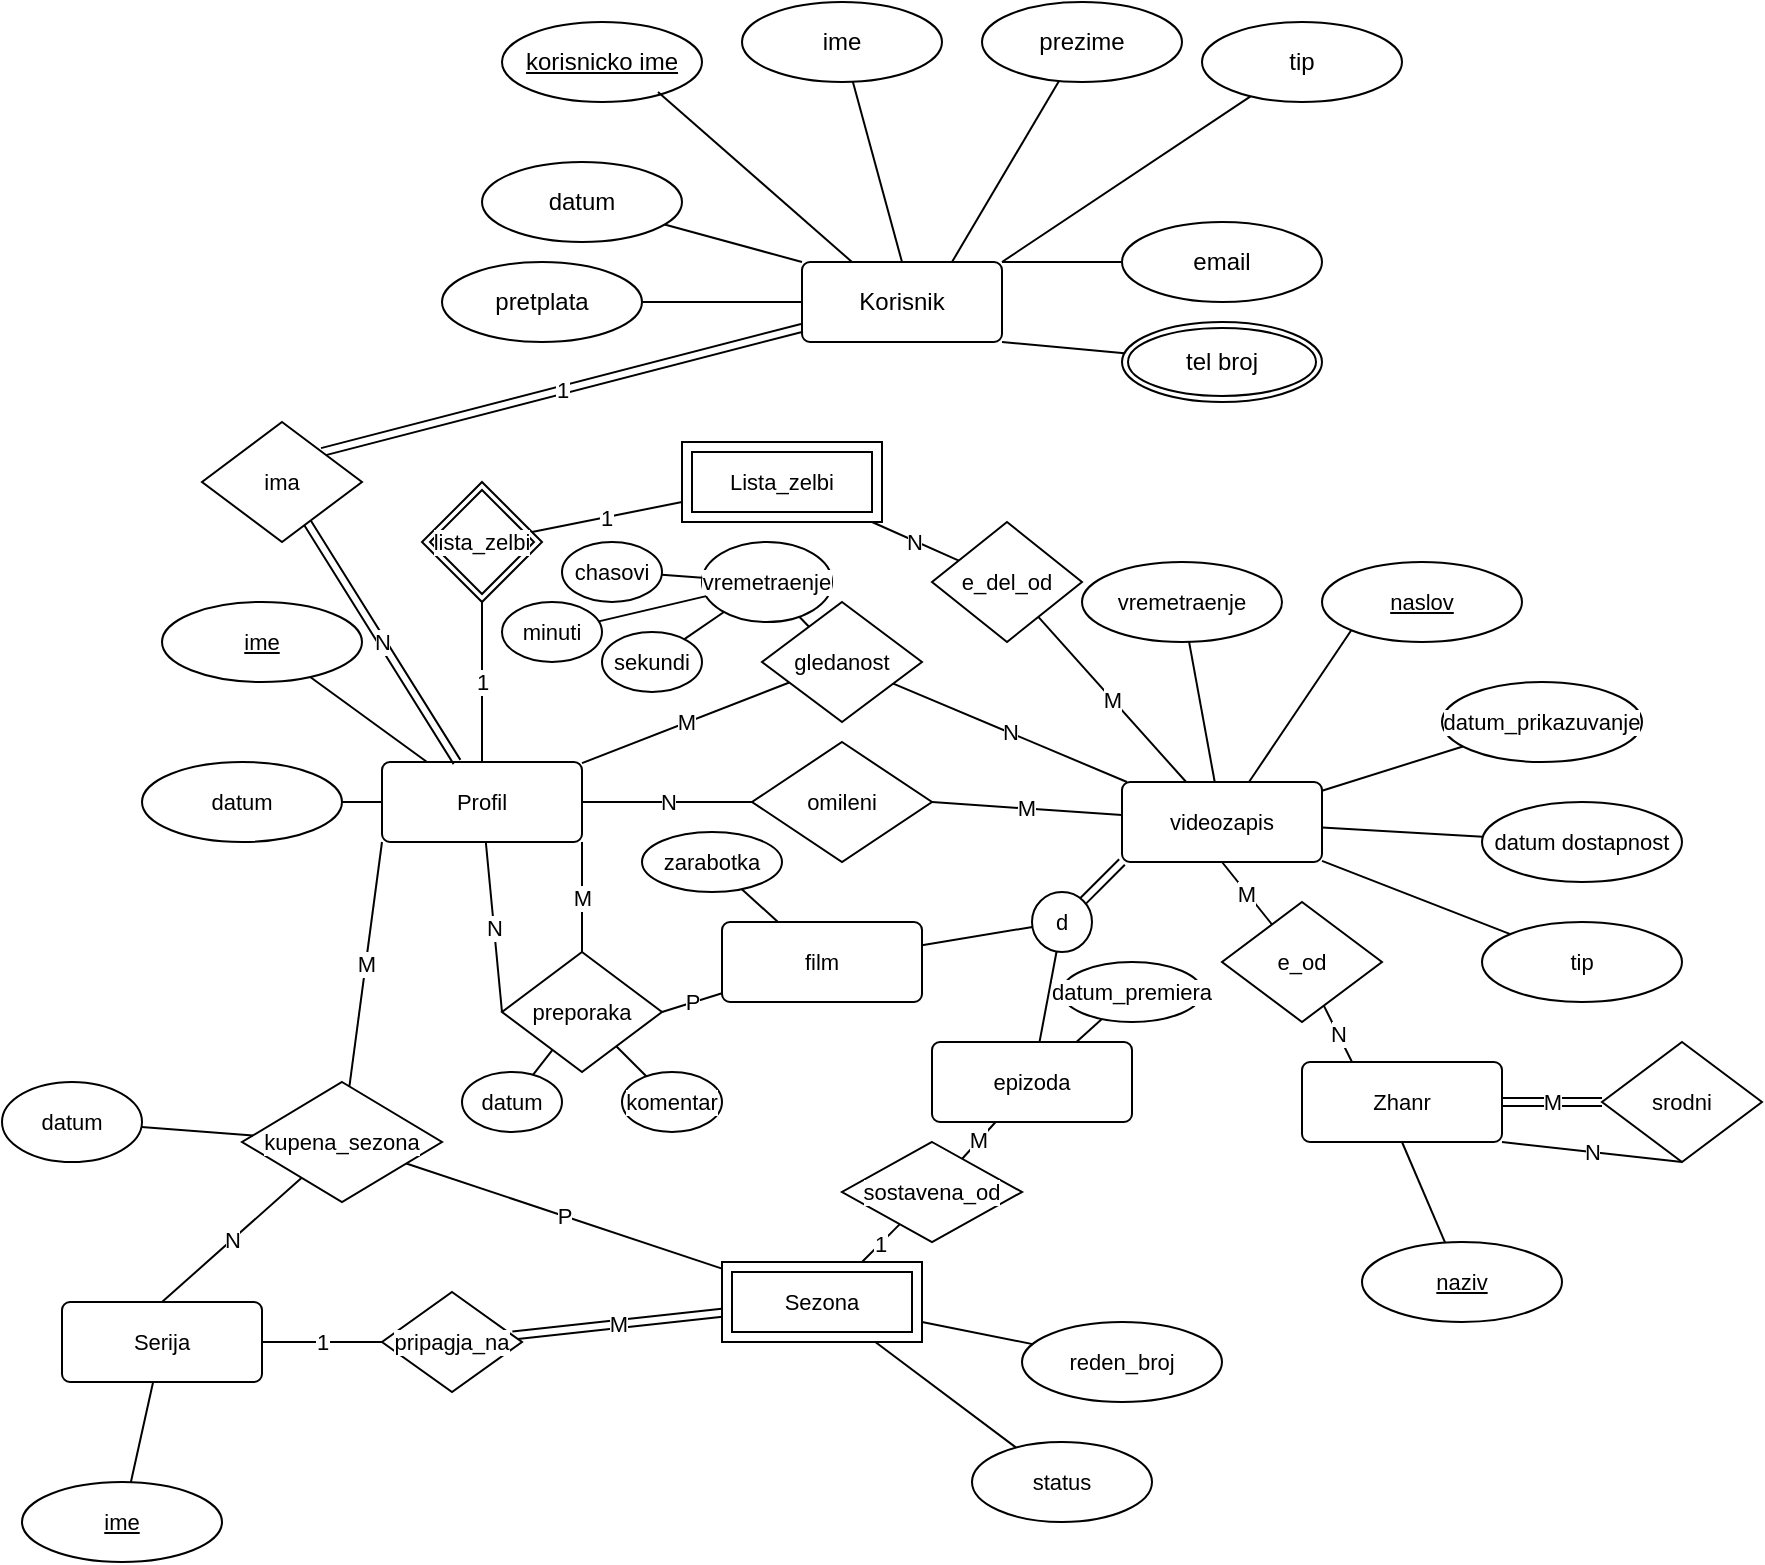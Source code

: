 <mxfile version="23.1.5" type="github">
  <diagram name="Page-1" id="I2lGg5c7wZs1G68vXTzx">
    <mxGraphModel dx="1322" dy="781" grid="1" gridSize="10" guides="1" tooltips="1" connect="1" arrows="1" fold="1" page="1" pageScale="1" pageWidth="850" pageHeight="1100" math="0" shadow="0">
      <root>
        <mxCell id="0" />
        <mxCell id="1" parent="0" />
        <mxCell id="epmKvIx1AX2aCllIOB9j-12" style="rounded=0;orthogonalLoop=1;jettySize=auto;html=1;exitX=1;exitY=1;exitDx=0;exitDy=0;endArrow=none;endFill=0;" edge="1" parent="1" source="epmKvIx1AX2aCllIOB9j-1" target="epmKvIx1AX2aCllIOB9j-10">
          <mxGeometry relative="1" as="geometry" />
        </mxCell>
        <mxCell id="epmKvIx1AX2aCllIOB9j-13" style="edgeStyle=none;rounded=0;orthogonalLoop=1;jettySize=auto;html=1;exitX=1;exitY=0;exitDx=0;exitDy=0;strokeColor=default;align=center;verticalAlign=middle;fontFamily=Helvetica;fontSize=11;fontColor=default;labelBackgroundColor=default;endArrow=none;endFill=0;" edge="1" parent="1" source="epmKvIx1AX2aCllIOB9j-1" target="epmKvIx1AX2aCllIOB9j-9">
          <mxGeometry relative="1" as="geometry" />
        </mxCell>
        <mxCell id="epmKvIx1AX2aCllIOB9j-14" style="edgeStyle=none;rounded=0;orthogonalLoop=1;jettySize=auto;html=1;exitX=1;exitY=0;exitDx=0;exitDy=0;strokeColor=default;align=center;verticalAlign=middle;fontFamily=Helvetica;fontSize=11;fontColor=default;labelBackgroundColor=default;endArrow=none;endFill=0;" edge="1" parent="1" source="epmKvIx1AX2aCllIOB9j-1" target="epmKvIx1AX2aCllIOB9j-8">
          <mxGeometry relative="1" as="geometry" />
        </mxCell>
        <mxCell id="epmKvIx1AX2aCllIOB9j-15" style="edgeStyle=none;rounded=0;orthogonalLoop=1;jettySize=auto;html=1;exitX=0.75;exitY=0;exitDx=0;exitDy=0;strokeColor=default;align=center;verticalAlign=middle;fontFamily=Helvetica;fontSize=11;fontColor=default;labelBackgroundColor=default;endArrow=none;endFill=0;" edge="1" parent="1" source="epmKvIx1AX2aCllIOB9j-1" target="epmKvIx1AX2aCllIOB9j-7">
          <mxGeometry relative="1" as="geometry" />
        </mxCell>
        <mxCell id="epmKvIx1AX2aCllIOB9j-16" style="edgeStyle=none;rounded=0;orthogonalLoop=1;jettySize=auto;html=1;exitX=0.5;exitY=0;exitDx=0;exitDy=0;strokeColor=default;align=center;verticalAlign=middle;fontFamily=Helvetica;fontSize=11;fontColor=default;labelBackgroundColor=default;endArrow=none;endFill=0;" edge="1" parent="1" source="epmKvIx1AX2aCllIOB9j-1" target="epmKvIx1AX2aCllIOB9j-6">
          <mxGeometry relative="1" as="geometry" />
        </mxCell>
        <mxCell id="epmKvIx1AX2aCllIOB9j-18" style="edgeStyle=none;rounded=0;orthogonalLoop=1;jettySize=auto;html=1;exitX=0;exitY=0;exitDx=0;exitDy=0;strokeColor=default;align=center;verticalAlign=middle;fontFamily=Helvetica;fontSize=11;fontColor=default;labelBackgroundColor=default;endArrow=none;endFill=0;" edge="1" parent="1" source="epmKvIx1AX2aCllIOB9j-1" target="epmKvIx1AX2aCllIOB9j-4">
          <mxGeometry relative="1" as="geometry" />
        </mxCell>
        <mxCell id="epmKvIx1AX2aCllIOB9j-1" value="Korisnik" style="rounded=1;arcSize=10;whiteSpace=wrap;html=1;align=center;" vertex="1" parent="1">
          <mxGeometry x="310" y="190" width="100" height="40" as="geometry" />
        </mxCell>
        <mxCell id="epmKvIx1AX2aCllIOB9j-2" value="" style="endArrow=none;html=1;rounded=0;" edge="1" parent="1" source="epmKvIx1AX2aCllIOB9j-3" target="epmKvIx1AX2aCllIOB9j-1">
          <mxGeometry width="50" height="50" relative="1" as="geometry">
            <mxPoint x="280" y="190" as="sourcePoint" />
            <mxPoint x="300" y="130" as="targetPoint" />
          </mxGeometry>
        </mxCell>
        <mxCell id="epmKvIx1AX2aCllIOB9j-3" value="pretplata" style="ellipse;whiteSpace=wrap;html=1;align=center;" vertex="1" parent="1">
          <mxGeometry x="130" y="190" width="100" height="40" as="geometry" />
        </mxCell>
        <mxCell id="epmKvIx1AX2aCllIOB9j-4" value="datum" style="ellipse;whiteSpace=wrap;html=1;align=center;" vertex="1" parent="1">
          <mxGeometry x="150" y="140" width="100" height="40" as="geometry" />
        </mxCell>
        <mxCell id="epmKvIx1AX2aCllIOB9j-5" value="&lt;u&gt;korisnicko ime&lt;br&gt;&lt;/u&gt;" style="ellipse;whiteSpace=wrap;html=1;align=center;" vertex="1" parent="1">
          <mxGeometry x="160" y="70" width="100" height="40" as="geometry" />
        </mxCell>
        <mxCell id="epmKvIx1AX2aCllIOB9j-6" value="ime" style="ellipse;whiteSpace=wrap;html=1;align=center;" vertex="1" parent="1">
          <mxGeometry x="280" y="60" width="100" height="40" as="geometry" />
        </mxCell>
        <mxCell id="epmKvIx1AX2aCllIOB9j-7" value="prezime" style="ellipse;whiteSpace=wrap;html=1;align=center;" vertex="1" parent="1">
          <mxGeometry x="400" y="60" width="100" height="40" as="geometry" />
        </mxCell>
        <mxCell id="epmKvIx1AX2aCllIOB9j-8" value="tip" style="ellipse;whiteSpace=wrap;html=1;align=center;" vertex="1" parent="1">
          <mxGeometry x="510" y="70" width="100" height="40" as="geometry" />
        </mxCell>
        <mxCell id="epmKvIx1AX2aCllIOB9j-9" value="email" style="ellipse;whiteSpace=wrap;html=1;align=center;" vertex="1" parent="1">
          <mxGeometry x="470" y="170" width="100" height="40" as="geometry" />
        </mxCell>
        <mxCell id="epmKvIx1AX2aCllIOB9j-10" value="tel broj" style="ellipse;shape=doubleEllipse;margin=3;whiteSpace=wrap;html=1;align=center;" vertex="1" parent="1">
          <mxGeometry x="470" y="220" width="100" height="40" as="geometry" />
        </mxCell>
        <mxCell id="epmKvIx1AX2aCllIOB9j-17" style="edgeStyle=none;rounded=0;orthogonalLoop=1;jettySize=auto;html=1;exitX=0.25;exitY=0;exitDx=0;exitDy=0;entryX=0.78;entryY=0.875;entryDx=0;entryDy=0;entryPerimeter=0;strokeColor=default;align=center;verticalAlign=middle;fontFamily=Helvetica;fontSize=11;fontColor=default;labelBackgroundColor=default;endArrow=none;endFill=0;" edge="1" parent="1" source="epmKvIx1AX2aCllIOB9j-1" target="epmKvIx1AX2aCllIOB9j-5">
          <mxGeometry relative="1" as="geometry" />
        </mxCell>
        <mxCell id="epmKvIx1AX2aCllIOB9j-49" value="N" style="edgeStyle=none;rounded=0;orthogonalLoop=1;jettySize=auto;html=1;exitX=1;exitY=0.5;exitDx=0;exitDy=0;strokeColor=default;align=center;verticalAlign=middle;fontFamily=Helvetica;fontSize=11;fontColor=default;labelBackgroundColor=default;endArrow=none;endFill=0;" edge="1" parent="1" source="epmKvIx1AX2aCllIOB9j-19" target="epmKvIx1AX2aCllIOB9j-48">
          <mxGeometry relative="1" as="geometry" />
        </mxCell>
        <mxCell id="epmKvIx1AX2aCllIOB9j-104" value="M" style="edgeStyle=none;rounded=0;orthogonalLoop=1;jettySize=auto;html=1;strokeColor=default;align=center;verticalAlign=middle;fontFamily=Helvetica;fontSize=11;fontColor=default;labelBackgroundColor=default;endArrow=none;endFill=0;" edge="1" parent="1" source="epmKvIx1AX2aCllIOB9j-19" target="epmKvIx1AX2aCllIOB9j-103">
          <mxGeometry relative="1" as="geometry" />
        </mxCell>
        <mxCell id="epmKvIx1AX2aCllIOB9j-19" value="Profil" style="rounded=1;arcSize=10;whiteSpace=wrap;html=1;align=center;fontFamily=Helvetica;fontSize=11;fontColor=default;labelBackgroundColor=default;" vertex="1" parent="1">
          <mxGeometry x="100" y="440" width="100" height="40" as="geometry" />
        </mxCell>
        <mxCell id="epmKvIx1AX2aCllIOB9j-22" style="edgeStyle=none;rounded=0;orthogonalLoop=1;jettySize=auto;html=1;strokeColor=default;align=center;verticalAlign=middle;fontFamily=Helvetica;fontSize=11;fontColor=default;labelBackgroundColor=default;endArrow=none;endFill=0;" edge="1" parent="1" source="epmKvIx1AX2aCllIOB9j-21" target="epmKvIx1AX2aCllIOB9j-19">
          <mxGeometry relative="1" as="geometry" />
        </mxCell>
        <mxCell id="epmKvIx1AX2aCllIOB9j-87" value="M" style="edgeStyle=none;rounded=0;orthogonalLoop=1;jettySize=auto;html=1;strokeColor=default;align=center;verticalAlign=middle;fontFamily=Helvetica;fontSize=11;fontColor=default;labelBackgroundColor=default;endArrow=none;endFill=0;exitX=0;exitY=1;exitDx=0;exitDy=0;" edge="1" parent="1" source="epmKvIx1AX2aCllIOB9j-19" target="epmKvIx1AX2aCllIOB9j-86">
          <mxGeometry relative="1" as="geometry" />
        </mxCell>
        <mxCell id="epmKvIx1AX2aCllIOB9j-21" value="ime" style="ellipse;whiteSpace=wrap;html=1;align=center;fontStyle=4;fontFamily=Helvetica;fontSize=11;fontColor=default;labelBackgroundColor=default;" vertex="1" parent="1">
          <mxGeometry x="-10" y="360" width="100" height="40" as="geometry" />
        </mxCell>
        <mxCell id="epmKvIx1AX2aCllIOB9j-23" value="" style="endArrow=none;html=1;rounded=0;strokeColor=default;align=center;verticalAlign=middle;fontFamily=Helvetica;fontSize=11;fontColor=default;labelBackgroundColor=default;" edge="1" parent="1" source="epmKvIx1AX2aCllIOB9j-24" target="epmKvIx1AX2aCllIOB9j-19">
          <mxGeometry width="50" height="50" relative="1" as="geometry">
            <mxPoint x="190" y="500" as="sourcePoint" />
            <mxPoint x="230" y="510" as="targetPoint" />
          </mxGeometry>
        </mxCell>
        <mxCell id="epmKvIx1AX2aCllIOB9j-24" value="datum" style="ellipse;whiteSpace=wrap;html=1;align=center;fontFamily=Helvetica;fontSize=11;fontColor=default;labelBackgroundColor=default;" vertex="1" parent="1">
          <mxGeometry x="-20" y="440" width="100" height="40" as="geometry" />
        </mxCell>
        <mxCell id="epmKvIx1AX2aCllIOB9j-58" value="M" style="edgeStyle=none;rounded=0;orthogonalLoop=1;jettySize=auto;html=1;exitX=0.5;exitY=1;exitDx=0;exitDy=0;strokeColor=default;align=center;verticalAlign=middle;fontFamily=Helvetica;fontSize=11;fontColor=default;labelBackgroundColor=default;endArrow=none;endFill=0;" edge="1" parent="1" source="epmKvIx1AX2aCllIOB9j-25" target="epmKvIx1AX2aCllIOB9j-57">
          <mxGeometry relative="1" as="geometry" />
        </mxCell>
        <mxCell id="epmKvIx1AX2aCllIOB9j-63" style="edgeStyle=none;rounded=0;orthogonalLoop=1;jettySize=auto;html=1;exitX=0;exitY=1;exitDx=0;exitDy=0;strokeColor=default;align=center;verticalAlign=middle;fontFamily=Helvetica;fontSize=11;fontColor=default;labelBackgroundColor=default;endArrow=none;endFill=0;shape=link;" edge="1" parent="1" source="epmKvIx1AX2aCllIOB9j-25" target="epmKvIx1AX2aCllIOB9j-62">
          <mxGeometry relative="1" as="geometry" />
        </mxCell>
        <mxCell id="epmKvIx1AX2aCllIOB9j-25" value="videozapis" style="rounded=1;arcSize=10;whiteSpace=wrap;html=1;align=center;fontFamily=Helvetica;fontSize=11;fontColor=default;labelBackgroundColor=default;" vertex="1" parent="1">
          <mxGeometry x="470" y="450" width="100" height="40" as="geometry" />
        </mxCell>
        <mxCell id="epmKvIx1AX2aCllIOB9j-38" style="edgeStyle=none;rounded=0;orthogonalLoop=1;jettySize=auto;html=1;strokeColor=default;align=center;verticalAlign=middle;fontFamily=Helvetica;fontSize=11;fontColor=default;labelBackgroundColor=default;endArrow=none;endFill=0;" edge="1" parent="1" source="epmKvIx1AX2aCllIOB9j-26" target="epmKvIx1AX2aCllIOB9j-25">
          <mxGeometry relative="1" as="geometry" />
        </mxCell>
        <mxCell id="epmKvIx1AX2aCllIOB9j-26" value="vremetraenje" style="ellipse;whiteSpace=wrap;html=1;align=center;fontFamily=Helvetica;fontSize=11;fontColor=default;labelBackgroundColor=default;" vertex="1" parent="1">
          <mxGeometry x="450" y="340" width="100" height="40" as="geometry" />
        </mxCell>
        <mxCell id="epmKvIx1AX2aCllIOB9j-37" style="edgeStyle=none;rounded=0;orthogonalLoop=1;jettySize=auto;html=1;exitX=0;exitY=1;exitDx=0;exitDy=0;strokeColor=default;align=center;verticalAlign=middle;fontFamily=Helvetica;fontSize=11;fontColor=default;labelBackgroundColor=default;endArrow=none;endFill=0;" edge="1" parent="1" source="epmKvIx1AX2aCllIOB9j-27" target="epmKvIx1AX2aCllIOB9j-25">
          <mxGeometry relative="1" as="geometry" />
        </mxCell>
        <mxCell id="epmKvIx1AX2aCllIOB9j-27" value="naslov" style="ellipse;whiteSpace=wrap;html=1;align=center;fontStyle=4;fontFamily=Helvetica;fontSize=11;fontColor=default;labelBackgroundColor=default;" vertex="1" parent="1">
          <mxGeometry x="570" y="340" width="100" height="40" as="geometry" />
        </mxCell>
        <mxCell id="epmKvIx1AX2aCllIOB9j-36" style="edgeStyle=none;rounded=0;orthogonalLoop=1;jettySize=auto;html=1;strokeColor=default;align=center;verticalAlign=middle;fontFamily=Helvetica;fontSize=11;fontColor=default;labelBackgroundColor=default;endArrow=none;endFill=0;" edge="1" parent="1" source="epmKvIx1AX2aCllIOB9j-28" target="epmKvIx1AX2aCllIOB9j-25">
          <mxGeometry relative="1" as="geometry" />
        </mxCell>
        <mxCell id="epmKvIx1AX2aCllIOB9j-28" value="datum_prikazuvanje" style="ellipse;whiteSpace=wrap;html=1;align=center;fontFamily=Helvetica;fontSize=11;fontColor=default;labelBackgroundColor=default;" vertex="1" parent="1">
          <mxGeometry x="630" y="400" width="100" height="40" as="geometry" />
        </mxCell>
        <mxCell id="epmKvIx1AX2aCllIOB9j-35" style="edgeStyle=none;rounded=0;orthogonalLoop=1;jettySize=auto;html=1;strokeColor=default;align=center;verticalAlign=middle;fontFamily=Helvetica;fontSize=11;fontColor=default;labelBackgroundColor=default;endArrow=none;endFill=0;" edge="1" parent="1" source="epmKvIx1AX2aCllIOB9j-29" target="epmKvIx1AX2aCllIOB9j-25">
          <mxGeometry relative="1" as="geometry" />
        </mxCell>
        <mxCell id="epmKvIx1AX2aCllIOB9j-29" value="datum dostapnost" style="ellipse;whiteSpace=wrap;html=1;align=center;fontFamily=Helvetica;fontSize=11;fontColor=default;labelBackgroundColor=default;" vertex="1" parent="1">
          <mxGeometry x="650" y="460" width="100" height="40" as="geometry" />
        </mxCell>
        <mxCell id="epmKvIx1AX2aCllIOB9j-34" style="edgeStyle=none;rounded=0;orthogonalLoop=1;jettySize=auto;html=1;strokeColor=default;align=center;verticalAlign=middle;fontFamily=Helvetica;fontSize=11;fontColor=default;labelBackgroundColor=default;endArrow=none;endFill=0;" edge="1" parent="1" source="epmKvIx1AX2aCllIOB9j-31" target="epmKvIx1AX2aCllIOB9j-25">
          <mxGeometry relative="1" as="geometry" />
        </mxCell>
        <mxCell id="epmKvIx1AX2aCllIOB9j-31" value="tip" style="ellipse;whiteSpace=wrap;html=1;align=center;fontFamily=Helvetica;fontSize=11;fontColor=default;labelBackgroundColor=default;" vertex="1" parent="1">
          <mxGeometry x="650" y="520" width="100" height="40" as="geometry" />
        </mxCell>
        <mxCell id="epmKvIx1AX2aCllIOB9j-44" value="1" style="edgeStyle=none;rounded=0;orthogonalLoop=1;jettySize=auto;html=1;exitX=1;exitY=0;exitDx=0;exitDy=0;strokeColor=default;align=center;verticalAlign=middle;fontFamily=Helvetica;fontSize=11;fontColor=default;labelBackgroundColor=default;endArrow=none;endFill=0;shape=link;" edge="1" parent="1" source="epmKvIx1AX2aCllIOB9j-43" target="epmKvIx1AX2aCllIOB9j-1">
          <mxGeometry relative="1" as="geometry" />
        </mxCell>
        <mxCell id="epmKvIx1AX2aCllIOB9j-45" value="N" style="edgeStyle=none;rounded=0;orthogonalLoop=1;jettySize=auto;html=1;strokeColor=default;align=center;verticalAlign=middle;fontFamily=Helvetica;fontSize=11;fontColor=default;labelBackgroundColor=default;endArrow=none;endFill=0;shape=link;" edge="1" parent="1" source="epmKvIx1AX2aCllIOB9j-43" target="epmKvIx1AX2aCllIOB9j-19">
          <mxGeometry relative="1" as="geometry" />
        </mxCell>
        <mxCell id="epmKvIx1AX2aCllIOB9j-43" value="ima" style="shape=rhombus;perimeter=rhombusPerimeter;whiteSpace=wrap;html=1;align=center;fontFamily=Helvetica;fontSize=11;fontColor=default;labelBackgroundColor=default;" vertex="1" parent="1">
          <mxGeometry x="10" y="270" width="80" height="60" as="geometry" />
        </mxCell>
        <mxCell id="epmKvIx1AX2aCllIOB9j-46" style="edgeStyle=none;rounded=0;orthogonalLoop=1;jettySize=auto;html=1;exitX=1;exitY=0;exitDx=0;exitDy=0;strokeColor=default;align=center;verticalAlign=middle;fontFamily=Helvetica;fontSize=11;fontColor=default;labelBackgroundColor=default;endArrow=none;endFill=0;" edge="1" parent="1" source="epmKvIx1AX2aCllIOB9j-43" target="epmKvIx1AX2aCllIOB9j-43">
          <mxGeometry relative="1" as="geometry" />
        </mxCell>
        <mxCell id="epmKvIx1AX2aCllIOB9j-47" style="edgeStyle=none;rounded=0;orthogonalLoop=1;jettySize=auto;html=1;exitX=0;exitY=1;exitDx=0;exitDy=0;strokeColor=default;align=center;verticalAlign=middle;fontFamily=Helvetica;fontSize=11;fontColor=default;labelBackgroundColor=default;endArrow=none;endFill=0;" edge="1" parent="1" source="epmKvIx1AX2aCllIOB9j-27" target="epmKvIx1AX2aCllIOB9j-27">
          <mxGeometry relative="1" as="geometry" />
        </mxCell>
        <mxCell id="epmKvIx1AX2aCllIOB9j-50" value="M" style="edgeStyle=none;rounded=0;orthogonalLoop=1;jettySize=auto;html=1;exitX=1;exitY=0.5;exitDx=0;exitDy=0;strokeColor=default;align=center;verticalAlign=middle;fontFamily=Helvetica;fontSize=11;fontColor=default;labelBackgroundColor=default;endArrow=none;endFill=0;" edge="1" parent="1" source="epmKvIx1AX2aCllIOB9j-48" target="epmKvIx1AX2aCllIOB9j-25">
          <mxGeometry relative="1" as="geometry" />
        </mxCell>
        <mxCell id="epmKvIx1AX2aCllIOB9j-48" value="omileni" style="shape=rhombus;perimeter=rhombusPerimeter;whiteSpace=wrap;html=1;align=center;fontFamily=Helvetica;fontSize=11;fontColor=default;labelBackgroundColor=default;" vertex="1" parent="1">
          <mxGeometry x="285" y="430" width="90" height="60" as="geometry" />
        </mxCell>
        <mxCell id="epmKvIx1AX2aCllIOB9j-53" style="edgeStyle=none;rounded=0;orthogonalLoop=1;jettySize=auto;html=1;exitX=0.5;exitY=1;exitDx=0;exitDy=0;strokeColor=default;align=center;verticalAlign=middle;fontFamily=Helvetica;fontSize=11;fontColor=default;labelBackgroundColor=default;endArrow=none;endFill=0;" edge="1" parent="1" source="epmKvIx1AX2aCllIOB9j-51" target="epmKvIx1AX2aCllIOB9j-52">
          <mxGeometry relative="1" as="geometry" />
        </mxCell>
        <mxCell id="epmKvIx1AX2aCllIOB9j-55" value="M" style="edgeStyle=none;rounded=0;orthogonalLoop=1;jettySize=auto;html=1;exitX=1;exitY=0.5;exitDx=0;exitDy=0;strokeColor=default;align=center;verticalAlign=middle;fontFamily=Helvetica;fontSize=11;fontColor=default;labelBackgroundColor=default;endArrow=none;endFill=0;shape=link;" edge="1" parent="1" source="epmKvIx1AX2aCllIOB9j-51" target="epmKvIx1AX2aCllIOB9j-54">
          <mxGeometry relative="1" as="geometry" />
        </mxCell>
        <mxCell id="epmKvIx1AX2aCllIOB9j-59" value="N" style="edgeStyle=none;rounded=0;orthogonalLoop=1;jettySize=auto;html=1;exitX=0.25;exitY=0;exitDx=0;exitDy=0;strokeColor=default;align=center;verticalAlign=middle;fontFamily=Helvetica;fontSize=11;fontColor=default;labelBackgroundColor=default;endArrow=none;endFill=0;" edge="1" parent="1" source="epmKvIx1AX2aCllIOB9j-51" target="epmKvIx1AX2aCllIOB9j-57">
          <mxGeometry relative="1" as="geometry" />
        </mxCell>
        <mxCell id="epmKvIx1AX2aCllIOB9j-51" value="Zhanr" style="rounded=1;arcSize=10;whiteSpace=wrap;html=1;align=center;fontFamily=Helvetica;fontSize=11;fontColor=default;labelBackgroundColor=default;" vertex="1" parent="1">
          <mxGeometry x="560" y="590" width="100" height="40" as="geometry" />
        </mxCell>
        <mxCell id="epmKvIx1AX2aCllIOB9j-52" value="naziv" style="ellipse;whiteSpace=wrap;html=1;align=center;fontStyle=4;fontFamily=Helvetica;fontSize=11;fontColor=default;labelBackgroundColor=default;" vertex="1" parent="1">
          <mxGeometry x="590" y="680" width="100" height="40" as="geometry" />
        </mxCell>
        <mxCell id="epmKvIx1AX2aCllIOB9j-56" value="N" style="edgeStyle=none;rounded=0;orthogonalLoop=1;jettySize=auto;html=1;exitX=0.5;exitY=1;exitDx=0;exitDy=0;entryX=1;entryY=1;entryDx=0;entryDy=0;strokeColor=default;align=center;verticalAlign=middle;fontFamily=Helvetica;fontSize=11;fontColor=default;labelBackgroundColor=default;endArrow=none;endFill=0;" edge="1" parent="1" source="epmKvIx1AX2aCllIOB9j-54" target="epmKvIx1AX2aCllIOB9j-51">
          <mxGeometry relative="1" as="geometry" />
        </mxCell>
        <mxCell id="epmKvIx1AX2aCllIOB9j-54" value="srodni" style="shape=rhombus;perimeter=rhombusPerimeter;whiteSpace=wrap;html=1;align=center;fontFamily=Helvetica;fontSize=11;fontColor=default;labelBackgroundColor=default;" vertex="1" parent="1">
          <mxGeometry x="710" y="580" width="80" height="60" as="geometry" />
        </mxCell>
        <mxCell id="epmKvIx1AX2aCllIOB9j-57" value="e_od" style="shape=rhombus;perimeter=rhombusPerimeter;whiteSpace=wrap;html=1;align=center;fontFamily=Helvetica;fontSize=11;fontColor=default;labelBackgroundColor=default;" vertex="1" parent="1">
          <mxGeometry x="520" y="510" width="80" height="60" as="geometry" />
        </mxCell>
        <mxCell id="epmKvIx1AX2aCllIOB9j-66" style="edgeStyle=none;rounded=0;orthogonalLoop=1;jettySize=auto;html=1;strokeColor=default;align=center;verticalAlign=middle;fontFamily=Helvetica;fontSize=11;fontColor=default;labelBackgroundColor=default;endArrow=none;endFill=0;" edge="1" parent="1" source="epmKvIx1AX2aCllIOB9j-62" target="epmKvIx1AX2aCllIOB9j-67">
          <mxGeometry relative="1" as="geometry">
            <mxPoint x="440" y="590" as="targetPoint" />
          </mxGeometry>
        </mxCell>
        <mxCell id="epmKvIx1AX2aCllIOB9j-62" value="d" style="ellipse;whiteSpace=wrap;html=1;aspect=fixed;fontFamily=Helvetica;fontSize=11;fontColor=default;labelBackgroundColor=default;" vertex="1" parent="1">
          <mxGeometry x="425" y="505" width="30" height="30" as="geometry" />
        </mxCell>
        <mxCell id="epmKvIx1AX2aCllIOB9j-64" value="" style="endArrow=none;html=1;rounded=0;strokeColor=default;align=center;verticalAlign=middle;fontFamily=Helvetica;fontSize=11;fontColor=default;labelBackgroundColor=default;" edge="1" parent="1" source="epmKvIx1AX2aCllIOB9j-65" target="epmKvIx1AX2aCllIOB9j-62">
          <mxGeometry width="50" height="50" relative="1" as="geometry">
            <mxPoint x="350" y="540" as="sourcePoint" />
            <mxPoint x="410" y="550" as="targetPoint" />
          </mxGeometry>
        </mxCell>
        <mxCell id="epmKvIx1AX2aCllIOB9j-65" value="film" style="rounded=1;arcSize=10;whiteSpace=wrap;html=1;align=center;fontFamily=Helvetica;fontSize=11;fontColor=default;labelBackgroundColor=default;" vertex="1" parent="1">
          <mxGeometry x="270" y="520" width="100" height="40" as="geometry" />
        </mxCell>
        <mxCell id="epmKvIx1AX2aCllIOB9j-71" style="edgeStyle=none;rounded=0;orthogonalLoop=1;jettySize=auto;html=1;strokeColor=default;align=center;verticalAlign=middle;fontFamily=Helvetica;fontSize=11;fontColor=default;labelBackgroundColor=default;endArrow=none;endFill=0;" edge="1" parent="1" source="epmKvIx1AX2aCllIOB9j-67" target="epmKvIx1AX2aCllIOB9j-70">
          <mxGeometry relative="1" as="geometry" />
        </mxCell>
        <mxCell id="epmKvIx1AX2aCllIOB9j-81" value="M" style="edgeStyle=none;rounded=0;orthogonalLoop=1;jettySize=auto;html=1;strokeColor=default;align=center;verticalAlign=middle;fontFamily=Helvetica;fontSize=11;fontColor=default;labelBackgroundColor=default;endArrow=none;endFill=0;" edge="1" parent="1" source="epmKvIx1AX2aCllIOB9j-67" target="epmKvIx1AX2aCllIOB9j-78">
          <mxGeometry relative="1" as="geometry" />
        </mxCell>
        <mxCell id="epmKvIx1AX2aCllIOB9j-67" value="epizoda" style="rounded=1;arcSize=10;whiteSpace=wrap;html=1;align=center;fontFamily=Helvetica;fontSize=11;fontColor=default;labelBackgroundColor=default;double=1;" vertex="1" parent="1">
          <mxGeometry x="375" y="580" width="100" height="40" as="geometry" />
        </mxCell>
        <mxCell id="epmKvIx1AX2aCllIOB9j-72" style="edgeStyle=none;rounded=0;orthogonalLoop=1;jettySize=auto;html=1;strokeColor=default;align=center;verticalAlign=middle;fontFamily=Helvetica;fontSize=11;fontColor=default;labelBackgroundColor=default;endArrow=none;endFill=0;" edge="1" parent="1" source="epmKvIx1AX2aCllIOB9j-68" target="epmKvIx1AX2aCllIOB9j-65">
          <mxGeometry relative="1" as="geometry" />
        </mxCell>
        <mxCell id="epmKvIx1AX2aCllIOB9j-68" value="zarabotka" style="ellipse;whiteSpace=wrap;html=1;align=center;fontFamily=Helvetica;fontSize=11;fontColor=default;labelBackgroundColor=default;" vertex="1" parent="1">
          <mxGeometry x="230" y="475" width="70" height="30" as="geometry" />
        </mxCell>
        <mxCell id="epmKvIx1AX2aCllIOB9j-70" value="datum_premiera" style="ellipse;whiteSpace=wrap;html=1;align=center;fontFamily=Helvetica;fontSize=11;fontColor=default;labelBackgroundColor=default;" vertex="1" parent="1">
          <mxGeometry x="440" y="540" width="70" height="30" as="geometry" />
        </mxCell>
        <mxCell id="epmKvIx1AX2aCllIOB9j-89" value="N" style="edgeStyle=none;rounded=0;orthogonalLoop=1;jettySize=auto;html=1;exitX=0.5;exitY=0;exitDx=0;exitDy=0;strokeColor=default;align=center;verticalAlign=middle;fontFamily=Helvetica;fontSize=11;fontColor=default;labelBackgroundColor=default;endArrow=none;endFill=0;" edge="1" parent="1" source="epmKvIx1AX2aCllIOB9j-73" target="epmKvIx1AX2aCllIOB9j-86">
          <mxGeometry relative="1" as="geometry" />
        </mxCell>
        <mxCell id="epmKvIx1AX2aCllIOB9j-92" style="edgeStyle=none;rounded=0;orthogonalLoop=1;jettySize=auto;html=1;strokeColor=default;align=center;verticalAlign=middle;fontFamily=Helvetica;fontSize=11;fontColor=default;labelBackgroundColor=default;endArrow=none;endFill=0;" edge="1" parent="1" source="epmKvIx1AX2aCllIOB9j-73" target="epmKvIx1AX2aCllIOB9j-93">
          <mxGeometry relative="1" as="geometry">
            <mxPoint x="100" y="790" as="targetPoint" />
          </mxGeometry>
        </mxCell>
        <mxCell id="epmKvIx1AX2aCllIOB9j-73" value="Serija" style="rounded=1;arcSize=10;whiteSpace=wrap;html=1;align=center;fontFamily=Helvetica;fontSize=11;fontColor=default;labelBackgroundColor=default;" vertex="1" parent="1">
          <mxGeometry x="-60" y="710" width="100" height="40" as="geometry" />
        </mxCell>
        <mxCell id="epmKvIx1AX2aCllIOB9j-82" style="edgeStyle=none;rounded=0;orthogonalLoop=1;jettySize=auto;html=1;strokeColor=default;align=center;verticalAlign=middle;fontFamily=Helvetica;fontSize=11;fontColor=default;labelBackgroundColor=default;endArrow=none;endFill=0;" edge="1" parent="1" source="epmKvIx1AX2aCllIOB9j-94" target="epmKvIx1AX2aCllIOB9j-83">
          <mxGeometry relative="1" as="geometry">
            <mxPoint x="480" y="790" as="targetPoint" />
            <mxPoint x="346.667" y="730" as="sourcePoint" />
          </mxGeometry>
        </mxCell>
        <mxCell id="epmKvIx1AX2aCllIOB9j-85" style="edgeStyle=none;rounded=0;orthogonalLoop=1;jettySize=auto;html=1;strokeColor=default;align=center;verticalAlign=middle;fontFamily=Helvetica;fontSize=11;fontColor=default;labelBackgroundColor=default;endArrow=none;endFill=0;" edge="1" parent="1" source="epmKvIx1AX2aCllIOB9j-94" target="epmKvIx1AX2aCllIOB9j-84">
          <mxGeometry relative="1" as="geometry">
            <mxPoint x="370" y="720" as="sourcePoint" />
          </mxGeometry>
        </mxCell>
        <mxCell id="epmKvIx1AX2aCllIOB9j-88" value="P" style="edgeStyle=none;rounded=0;orthogonalLoop=1;jettySize=auto;html=1;strokeColor=default;align=center;verticalAlign=middle;fontFamily=Helvetica;fontSize=11;fontColor=default;labelBackgroundColor=default;endArrow=none;endFill=0;" edge="1" parent="1" source="epmKvIx1AX2aCllIOB9j-94" target="epmKvIx1AX2aCllIOB9j-86">
          <mxGeometry relative="1" as="geometry">
            <mxPoint x="270" y="690" as="sourcePoint" />
          </mxGeometry>
        </mxCell>
        <mxCell id="epmKvIx1AX2aCllIOB9j-75" value="M" style="endArrow=none;html=1;rounded=0;strokeColor=default;align=center;verticalAlign=middle;fontFamily=Helvetica;fontSize=11;fontColor=default;labelBackgroundColor=default;shape=link;" edge="1" parent="1" source="epmKvIx1AX2aCllIOB9j-94" target="epmKvIx1AX2aCllIOB9j-76">
          <mxGeometry width="50" height="50" relative="1" as="geometry">
            <mxPoint x="308" y="730" as="sourcePoint" />
            <mxPoint x="320" y="800" as="targetPoint" />
          </mxGeometry>
        </mxCell>
        <mxCell id="epmKvIx1AX2aCllIOB9j-76" value="pripagja_na" style="shape=rhombus;perimeter=rhombusPerimeter;whiteSpace=wrap;html=1;align=center;fontFamily=Helvetica;fontSize=11;fontColor=default;labelBackgroundColor=default;" vertex="1" parent="1">
          <mxGeometry x="100" y="705" width="70" height="50" as="geometry" />
        </mxCell>
        <mxCell id="epmKvIx1AX2aCllIOB9j-77" value="1" style="endArrow=none;html=1;rounded=0;strokeColor=default;align=center;verticalAlign=middle;fontFamily=Helvetica;fontSize=11;fontColor=default;labelBackgroundColor=default;" edge="1" parent="1" source="epmKvIx1AX2aCllIOB9j-73" target="epmKvIx1AX2aCllIOB9j-76">
          <mxGeometry width="50" height="50" relative="1" as="geometry">
            <mxPoint x="280" y="840" as="sourcePoint" />
            <mxPoint x="330" y="790" as="targetPoint" />
          </mxGeometry>
        </mxCell>
        <mxCell id="epmKvIx1AX2aCllIOB9j-78" value="sostavena_od" style="shape=rhombus;perimeter=rhombusPerimeter;whiteSpace=wrap;html=1;align=center;fontFamily=Helvetica;fontSize=11;fontColor=default;labelBackgroundColor=default;" vertex="1" parent="1">
          <mxGeometry x="330" y="630" width="90" height="50" as="geometry" />
        </mxCell>
        <mxCell id="epmKvIx1AX2aCllIOB9j-80" value="1" style="endArrow=none;html=1;rounded=0;strokeColor=default;align=center;verticalAlign=middle;fontFamily=Helvetica;fontSize=11;fontColor=default;labelBackgroundColor=default;" edge="1" parent="1" source="epmKvIx1AX2aCllIOB9j-78" target="epmKvIx1AX2aCllIOB9j-94">
          <mxGeometry width="50" height="50" relative="1" as="geometry">
            <mxPoint x="320" y="735" as="sourcePoint" />
            <mxPoint x="340" y="690" as="targetPoint" />
          </mxGeometry>
        </mxCell>
        <mxCell id="epmKvIx1AX2aCllIOB9j-83" value="status" style="ellipse;whiteSpace=wrap;html=1;align=center;fontFamily=Helvetica;fontSize=11;fontColor=default;labelBackgroundColor=default;" vertex="1" parent="1">
          <mxGeometry x="395" y="780" width="90" height="40" as="geometry" />
        </mxCell>
        <mxCell id="epmKvIx1AX2aCllIOB9j-84" value="reden_broj" style="ellipse;whiteSpace=wrap;html=1;align=center;fontFamily=Helvetica;fontSize=11;fontColor=default;labelBackgroundColor=default;" vertex="1" parent="1">
          <mxGeometry x="420" y="720" width="100" height="40" as="geometry" />
        </mxCell>
        <mxCell id="epmKvIx1AX2aCllIOB9j-86" value="kupena_sezona" style="shape=rhombus;perimeter=rhombusPerimeter;whiteSpace=wrap;html=1;align=center;fontFamily=Helvetica;fontSize=11;fontColor=default;labelBackgroundColor=default;" vertex="1" parent="1">
          <mxGeometry x="30" y="600" width="100" height="60" as="geometry" />
        </mxCell>
        <mxCell id="epmKvIx1AX2aCllIOB9j-90" value="" style="endArrow=none;html=1;rounded=0;strokeColor=default;align=center;verticalAlign=middle;fontFamily=Helvetica;fontSize=11;fontColor=default;labelBackgroundColor=default;" edge="1" parent="1" source="epmKvIx1AX2aCllIOB9j-91" target="epmKvIx1AX2aCllIOB9j-86">
          <mxGeometry width="50" height="50" relative="1" as="geometry">
            <mxPoint x="50" y="670" as="sourcePoint" />
            <mxPoint x="100" y="620" as="targetPoint" />
          </mxGeometry>
        </mxCell>
        <mxCell id="epmKvIx1AX2aCllIOB9j-91" value="datum" style="ellipse;whiteSpace=wrap;html=1;align=center;fontFamily=Helvetica;fontSize=11;fontColor=default;labelBackgroundColor=default;" vertex="1" parent="1">
          <mxGeometry x="-90" y="600" width="70" height="40" as="geometry" />
        </mxCell>
        <mxCell id="epmKvIx1AX2aCllIOB9j-93" value="&lt;u&gt;ime&lt;/u&gt;" style="ellipse;whiteSpace=wrap;html=1;align=center;fontFamily=Helvetica;fontSize=11;fontColor=default;labelBackgroundColor=default;" vertex="1" parent="1">
          <mxGeometry x="-80" y="800" width="100" height="40" as="geometry" />
        </mxCell>
        <mxCell id="epmKvIx1AX2aCllIOB9j-94" value="Sezona" style="shape=ext;margin=3;double=1;whiteSpace=wrap;html=1;align=center;fontFamily=Helvetica;fontSize=11;fontColor=default;labelBackgroundColor=default;" vertex="1" parent="1">
          <mxGeometry x="270" y="690" width="100" height="40" as="geometry" />
        </mxCell>
        <mxCell id="epmKvIx1AX2aCllIOB9j-101" value="N" style="edgeStyle=none;rounded=0;orthogonalLoop=1;jettySize=auto;html=1;strokeColor=default;align=center;verticalAlign=middle;fontFamily=Helvetica;fontSize=11;fontColor=default;labelBackgroundColor=default;endArrow=none;endFill=0;" edge="1" parent="1" source="epmKvIx1AX2aCllIOB9j-96" target="epmKvIx1AX2aCllIOB9j-100">
          <mxGeometry relative="1" as="geometry" />
        </mxCell>
        <mxCell id="epmKvIx1AX2aCllIOB9j-96" value="Lista_zelbi" style="shape=ext;margin=3;double=1;whiteSpace=wrap;html=1;align=center;fontFamily=Helvetica;fontSize=11;fontColor=default;labelBackgroundColor=default;" vertex="1" parent="1">
          <mxGeometry x="250" y="280" width="100" height="40" as="geometry" />
        </mxCell>
        <mxCell id="epmKvIx1AX2aCllIOB9j-97" value="1" style="endArrow=none;html=1;rounded=0;strokeColor=default;align=center;verticalAlign=middle;fontFamily=Helvetica;fontSize=11;fontColor=default;labelBackgroundColor=default;" edge="1" parent="1" source="epmKvIx1AX2aCllIOB9j-98" target="epmKvIx1AX2aCllIOB9j-96">
          <mxGeometry width="50" height="50" relative="1" as="geometry">
            <mxPoint x="160" y="350" as="sourcePoint" />
            <mxPoint x="210" y="340" as="targetPoint" />
          </mxGeometry>
        </mxCell>
        <mxCell id="epmKvIx1AX2aCllIOB9j-99" value="1" style="edgeStyle=none;rounded=0;orthogonalLoop=1;jettySize=auto;html=1;exitX=0.5;exitY=1;exitDx=0;exitDy=0;strokeColor=default;align=center;verticalAlign=middle;fontFamily=Helvetica;fontSize=11;fontColor=default;labelBackgroundColor=default;endArrow=none;endFill=0;" edge="1" parent="1" source="epmKvIx1AX2aCllIOB9j-98" target="epmKvIx1AX2aCllIOB9j-19">
          <mxGeometry relative="1" as="geometry" />
        </mxCell>
        <mxCell id="epmKvIx1AX2aCllIOB9j-98" value="lista_zelbi" style="shape=rhombus;double=1;perimeter=rhombusPerimeter;whiteSpace=wrap;html=1;align=center;fontFamily=Helvetica;fontSize=11;fontColor=default;labelBackgroundColor=default;" vertex="1" parent="1">
          <mxGeometry x="120" y="300" width="60" height="60" as="geometry" />
        </mxCell>
        <mxCell id="epmKvIx1AX2aCllIOB9j-102" value="M" style="edgeStyle=none;rounded=0;orthogonalLoop=1;jettySize=auto;html=1;strokeColor=default;align=center;verticalAlign=middle;fontFamily=Helvetica;fontSize=11;fontColor=default;labelBackgroundColor=default;endArrow=none;endFill=0;" edge="1" parent="1" source="epmKvIx1AX2aCllIOB9j-100" target="epmKvIx1AX2aCllIOB9j-25">
          <mxGeometry relative="1" as="geometry" />
        </mxCell>
        <mxCell id="epmKvIx1AX2aCllIOB9j-100" value="e_del_od" style="shape=rhombus;perimeter=rhombusPerimeter;whiteSpace=wrap;html=1;align=center;fontFamily=Helvetica;fontSize=11;fontColor=default;labelBackgroundColor=default;" vertex="1" parent="1">
          <mxGeometry x="375" y="320" width="75" height="60" as="geometry" />
        </mxCell>
        <mxCell id="epmKvIx1AX2aCllIOB9j-105" value="N" style="edgeStyle=none;rounded=0;orthogonalLoop=1;jettySize=auto;html=1;strokeColor=default;align=center;verticalAlign=middle;fontFamily=Helvetica;fontSize=11;fontColor=default;labelBackgroundColor=default;endArrow=none;endFill=0;" edge="1" parent="1" source="epmKvIx1AX2aCllIOB9j-103" target="epmKvIx1AX2aCllIOB9j-25">
          <mxGeometry relative="1" as="geometry" />
        </mxCell>
        <mxCell id="epmKvIx1AX2aCllIOB9j-103" value="gledanost" style="shape=rhombus;perimeter=rhombusPerimeter;whiteSpace=wrap;html=1;align=center;fontFamily=Helvetica;fontSize=11;fontColor=default;labelBackgroundColor=default;" vertex="1" parent="1">
          <mxGeometry x="290" y="360" width="80" height="60" as="geometry" />
        </mxCell>
        <mxCell id="epmKvIx1AX2aCllIOB9j-106" value="" style="endArrow=none;html=1;rounded=0;strokeColor=default;align=center;verticalAlign=middle;fontFamily=Helvetica;fontSize=11;fontColor=default;labelBackgroundColor=default;" edge="1" parent="1" source="epmKvIx1AX2aCllIOB9j-108" target="epmKvIx1AX2aCllIOB9j-103">
          <mxGeometry width="50" height="50" relative="1" as="geometry">
            <mxPoint x="220" y="390" as="sourcePoint" />
            <mxPoint x="270" y="340" as="targetPoint" />
          </mxGeometry>
        </mxCell>
        <mxCell id="epmKvIx1AX2aCllIOB9j-108" value="vremetraenje" style="ellipse;whiteSpace=wrap;html=1;align=center;fontFamily=Helvetica;fontSize=11;fontColor=default;labelBackgroundColor=default;" vertex="1" parent="1">
          <mxGeometry x="260" y="330" width="65" height="40" as="geometry" />
        </mxCell>
        <mxCell id="epmKvIx1AX2aCllIOB9j-109" value="" style="endArrow=none;html=1;rounded=0;strokeColor=default;align=center;verticalAlign=middle;fontFamily=Helvetica;fontSize=11;fontColor=default;labelBackgroundColor=default;" edge="1" parent="1" source="epmKvIx1AX2aCllIOB9j-114" target="epmKvIx1AX2aCllIOB9j-108">
          <mxGeometry width="50" height="50" relative="1" as="geometry">
            <mxPoint x="260" y="380" as="sourcePoint" />
            <mxPoint x="240" y="340" as="targetPoint" />
          </mxGeometry>
        </mxCell>
        <mxCell id="epmKvIx1AX2aCllIOB9j-110" value="" style="endArrow=none;html=1;rounded=0;strokeColor=default;align=center;verticalAlign=middle;fontFamily=Helvetica;fontSize=11;fontColor=default;labelBackgroundColor=default;" edge="1" parent="1" source="epmKvIx1AX2aCllIOB9j-112" target="epmKvIx1AX2aCllIOB9j-108">
          <mxGeometry width="50" height="50" relative="1" as="geometry">
            <mxPoint x="230" y="350" as="sourcePoint" />
            <mxPoint x="279" y="378" as="targetPoint" />
          </mxGeometry>
        </mxCell>
        <mxCell id="epmKvIx1AX2aCllIOB9j-111" value="" style="endArrow=none;html=1;rounded=0;strokeColor=default;align=center;verticalAlign=middle;fontFamily=Helvetica;fontSize=11;fontColor=default;labelBackgroundColor=default;" edge="1" parent="1" source="epmKvIx1AX2aCllIOB9j-113" target="epmKvIx1AX2aCllIOB9j-108">
          <mxGeometry width="50" height="50" relative="1" as="geometry">
            <mxPoint x="240" y="360" as="sourcePoint" />
            <mxPoint x="260" y="360" as="targetPoint" />
          </mxGeometry>
        </mxCell>
        <mxCell id="epmKvIx1AX2aCllIOB9j-112" value="chasovi" style="ellipse;whiteSpace=wrap;html=1;align=center;fontFamily=Helvetica;fontSize=11;fontColor=default;labelBackgroundColor=default;" vertex="1" parent="1">
          <mxGeometry x="190" y="330" width="50" height="30" as="geometry" />
        </mxCell>
        <mxCell id="epmKvIx1AX2aCllIOB9j-113" value="minuti" style="ellipse;whiteSpace=wrap;html=1;align=center;fontFamily=Helvetica;fontSize=11;fontColor=default;labelBackgroundColor=default;" vertex="1" parent="1">
          <mxGeometry x="160" y="360" width="50" height="30" as="geometry" />
        </mxCell>
        <mxCell id="epmKvIx1AX2aCllIOB9j-114" value="sekundi" style="ellipse;whiteSpace=wrap;html=1;align=center;fontFamily=Helvetica;fontSize=11;fontColor=default;labelBackgroundColor=default;" vertex="1" parent="1">
          <mxGeometry x="210" y="375" width="50" height="30" as="geometry" />
        </mxCell>
        <mxCell id="epmKvIx1AX2aCllIOB9j-118" value="P" style="edgeStyle=none;rounded=0;orthogonalLoop=1;jettySize=auto;html=1;exitX=1;exitY=0.5;exitDx=0;exitDy=0;strokeColor=default;align=center;verticalAlign=middle;fontFamily=Helvetica;fontSize=11;fontColor=default;labelBackgroundColor=default;endArrow=none;endFill=0;" edge="1" parent="1" source="epmKvIx1AX2aCllIOB9j-117" target="epmKvIx1AX2aCllIOB9j-65">
          <mxGeometry relative="1" as="geometry" />
        </mxCell>
        <mxCell id="epmKvIx1AX2aCllIOB9j-119" value="M" style="edgeStyle=none;rounded=0;orthogonalLoop=1;jettySize=auto;html=1;exitX=0.5;exitY=0;exitDx=0;exitDy=0;strokeColor=default;align=center;verticalAlign=middle;fontFamily=Helvetica;fontSize=11;fontColor=default;labelBackgroundColor=default;endArrow=none;endFill=0;entryX=1;entryY=1;entryDx=0;entryDy=0;" edge="1" parent="1" source="epmKvIx1AX2aCllIOB9j-117" target="epmKvIx1AX2aCllIOB9j-19">
          <mxGeometry relative="1" as="geometry" />
        </mxCell>
        <mxCell id="epmKvIx1AX2aCllIOB9j-120" value="N" style="edgeStyle=none;rounded=0;orthogonalLoop=1;jettySize=auto;html=1;exitX=0;exitY=0.5;exitDx=0;exitDy=0;strokeColor=default;align=center;verticalAlign=middle;fontFamily=Helvetica;fontSize=11;fontColor=default;labelBackgroundColor=default;endArrow=none;endFill=0;" edge="1" parent="1" source="epmKvIx1AX2aCllIOB9j-117" target="epmKvIx1AX2aCllIOB9j-19">
          <mxGeometry relative="1" as="geometry" />
        </mxCell>
        <mxCell id="epmKvIx1AX2aCllIOB9j-117" value="preporaka" style="shape=rhombus;perimeter=rhombusPerimeter;whiteSpace=wrap;html=1;align=center;fontFamily=Helvetica;fontSize=11;fontColor=default;labelBackgroundColor=default;" vertex="1" parent="1">
          <mxGeometry x="160" y="535" width="80" height="60" as="geometry" />
        </mxCell>
        <mxCell id="epmKvIx1AX2aCllIOB9j-121" value="" style="endArrow=none;html=1;rounded=0;strokeColor=default;align=center;verticalAlign=middle;fontFamily=Helvetica;fontSize=11;fontColor=default;labelBackgroundColor=default;" edge="1" parent="1" source="epmKvIx1AX2aCllIOB9j-122" target="epmKvIx1AX2aCllIOB9j-117">
          <mxGeometry width="50" height="50" relative="1" as="geometry">
            <mxPoint x="240" y="600" as="sourcePoint" />
            <mxPoint x="310" y="610" as="targetPoint" />
          </mxGeometry>
        </mxCell>
        <mxCell id="epmKvIx1AX2aCllIOB9j-122" value="datum" style="ellipse;whiteSpace=wrap;html=1;align=center;fontFamily=Helvetica;fontSize=11;fontColor=default;labelBackgroundColor=default;" vertex="1" parent="1">
          <mxGeometry x="140" y="595" width="50" height="30" as="geometry" />
        </mxCell>
        <mxCell id="epmKvIx1AX2aCllIOB9j-123" value="" style="endArrow=none;html=1;rounded=0;strokeColor=default;align=center;verticalAlign=middle;fontFamily=Helvetica;fontSize=11;fontColor=default;labelBackgroundColor=default;" edge="1" parent="1" source="epmKvIx1AX2aCllIOB9j-124" target="epmKvIx1AX2aCllIOB9j-117">
          <mxGeometry width="50" height="50" relative="1" as="geometry">
            <mxPoint x="270" y="640" as="sourcePoint" />
            <mxPoint x="320" y="590" as="targetPoint" />
          </mxGeometry>
        </mxCell>
        <mxCell id="epmKvIx1AX2aCllIOB9j-124" value="komentar" style="ellipse;whiteSpace=wrap;html=1;align=center;fontFamily=Helvetica;fontSize=11;fontColor=default;labelBackgroundColor=default;" vertex="1" parent="1">
          <mxGeometry x="220" y="595" width="50" height="30" as="geometry" />
        </mxCell>
      </root>
    </mxGraphModel>
  </diagram>
</mxfile>
